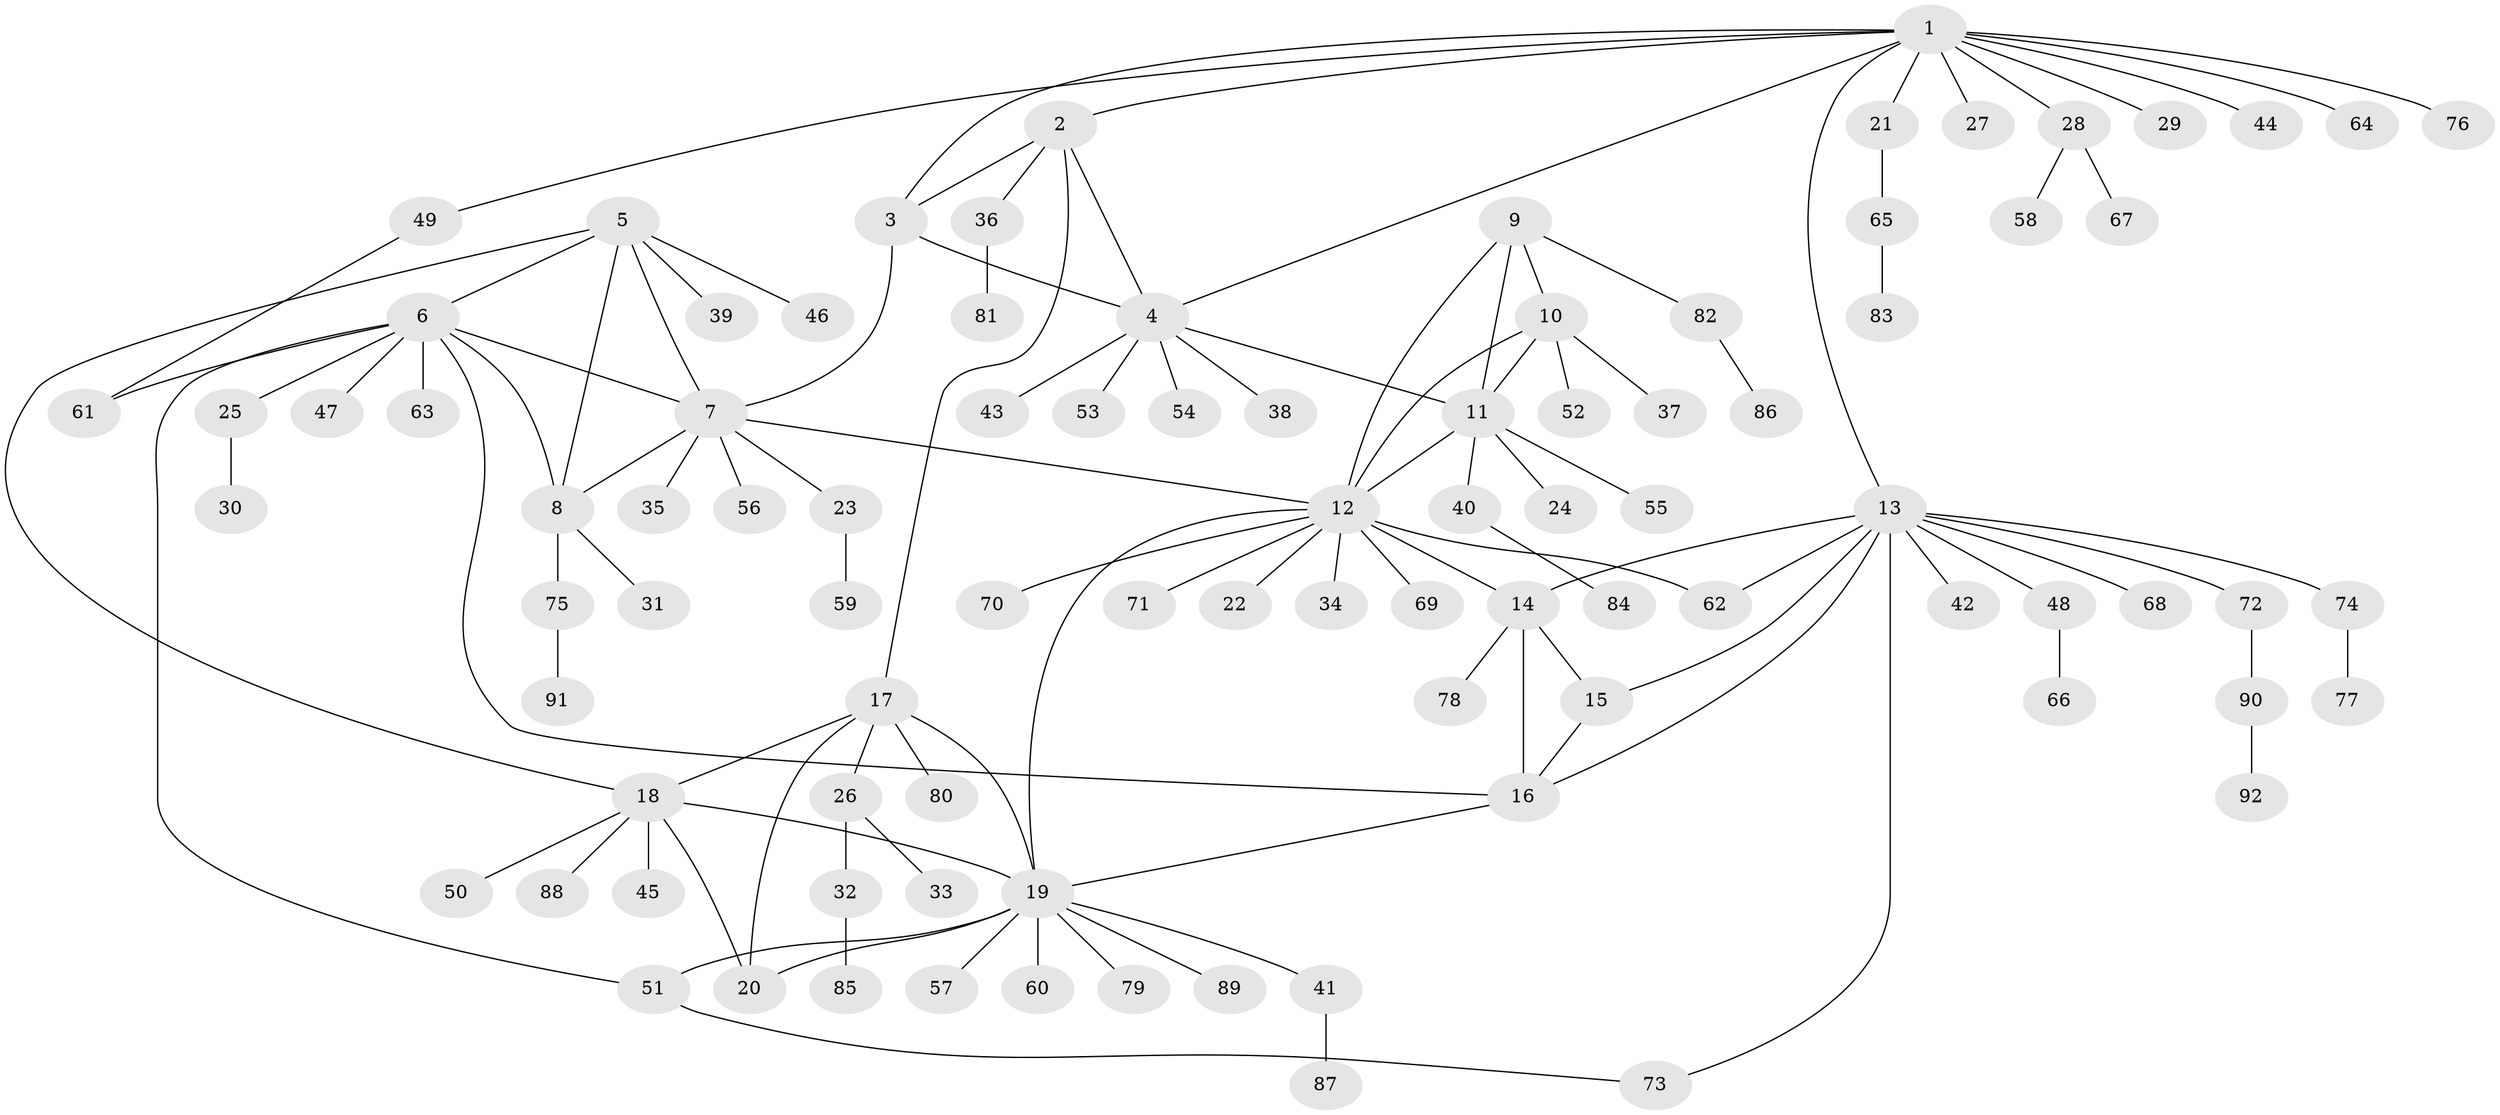 // Generated by graph-tools (version 1.1) at 2025/11/02/27/25 16:11:34]
// undirected, 92 vertices, 116 edges
graph export_dot {
graph [start="1"]
  node [color=gray90,style=filled];
  1;
  2;
  3;
  4;
  5;
  6;
  7;
  8;
  9;
  10;
  11;
  12;
  13;
  14;
  15;
  16;
  17;
  18;
  19;
  20;
  21;
  22;
  23;
  24;
  25;
  26;
  27;
  28;
  29;
  30;
  31;
  32;
  33;
  34;
  35;
  36;
  37;
  38;
  39;
  40;
  41;
  42;
  43;
  44;
  45;
  46;
  47;
  48;
  49;
  50;
  51;
  52;
  53;
  54;
  55;
  56;
  57;
  58;
  59;
  60;
  61;
  62;
  63;
  64;
  65;
  66;
  67;
  68;
  69;
  70;
  71;
  72;
  73;
  74;
  75;
  76;
  77;
  78;
  79;
  80;
  81;
  82;
  83;
  84;
  85;
  86;
  87;
  88;
  89;
  90;
  91;
  92;
  1 -- 2;
  1 -- 3;
  1 -- 4;
  1 -- 13;
  1 -- 21;
  1 -- 27;
  1 -- 28;
  1 -- 29;
  1 -- 44;
  1 -- 49;
  1 -- 64;
  1 -- 76;
  2 -- 3;
  2 -- 4;
  2 -- 17;
  2 -- 36;
  3 -- 4;
  3 -- 7;
  4 -- 11;
  4 -- 38;
  4 -- 43;
  4 -- 53;
  4 -- 54;
  5 -- 6;
  5 -- 7;
  5 -- 8;
  5 -- 18;
  5 -- 39;
  5 -- 46;
  6 -- 7;
  6 -- 8;
  6 -- 16;
  6 -- 25;
  6 -- 47;
  6 -- 51;
  6 -- 61;
  6 -- 63;
  7 -- 8;
  7 -- 12;
  7 -- 23;
  7 -- 35;
  7 -- 56;
  8 -- 31;
  8 -- 75;
  9 -- 10;
  9 -- 11;
  9 -- 12;
  9 -- 82;
  10 -- 11;
  10 -- 12;
  10 -- 37;
  10 -- 52;
  11 -- 12;
  11 -- 24;
  11 -- 40;
  11 -- 55;
  12 -- 14;
  12 -- 19;
  12 -- 22;
  12 -- 34;
  12 -- 62;
  12 -- 69;
  12 -- 70;
  12 -- 71;
  13 -- 14;
  13 -- 15;
  13 -- 16;
  13 -- 42;
  13 -- 48;
  13 -- 62;
  13 -- 68;
  13 -- 72;
  13 -- 73;
  13 -- 74;
  14 -- 15;
  14 -- 16;
  14 -- 78;
  15 -- 16;
  16 -- 19;
  17 -- 18;
  17 -- 19;
  17 -- 20;
  17 -- 26;
  17 -- 80;
  18 -- 19;
  18 -- 20;
  18 -- 45;
  18 -- 50;
  18 -- 88;
  19 -- 20;
  19 -- 41;
  19 -- 51;
  19 -- 57;
  19 -- 60;
  19 -- 79;
  19 -- 89;
  21 -- 65;
  23 -- 59;
  25 -- 30;
  26 -- 32;
  26 -- 33;
  28 -- 58;
  28 -- 67;
  32 -- 85;
  36 -- 81;
  40 -- 84;
  41 -- 87;
  48 -- 66;
  49 -- 61;
  51 -- 73;
  65 -- 83;
  72 -- 90;
  74 -- 77;
  75 -- 91;
  82 -- 86;
  90 -- 92;
}
